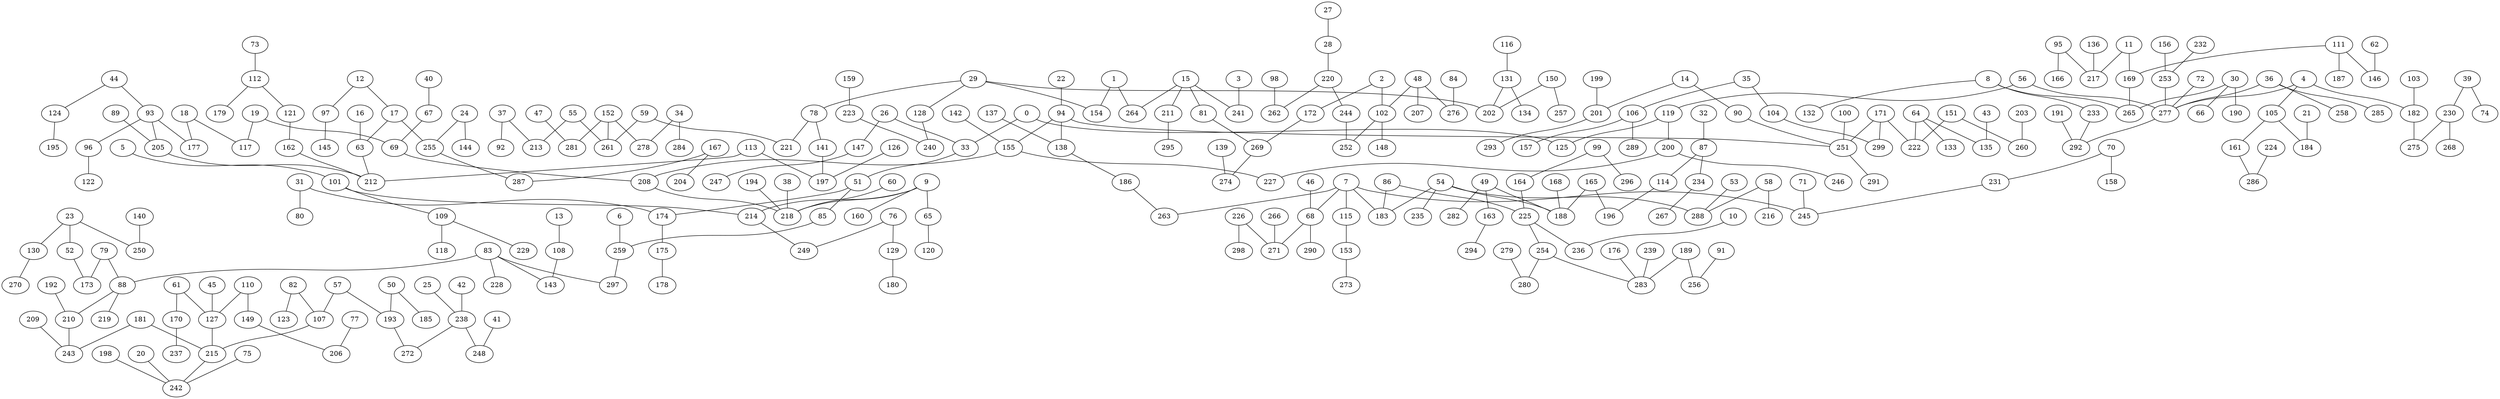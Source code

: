 graph g {0;1;2;3;4;5;6;7;8;9;10;11;12;13;14;15;16;17;18;19;20;21;22;23;24;25;26;27;28;29;30;31;32;33;34;35;36;37;38;39;40;41;42;43;44;45;46;47;48;49;50;51;52;53;54;55;56;57;58;59;60;61;62;63;64;65;66;67;68;69;70;71;72;73;74;75;76;77;78;79;80;81;82;83;84;85;86;87;88;89;90;91;92;93;94;95;96;97;98;99;100;101;102;103;104;105;106;107;108;109;110;111;112;113;114;115;116;117;118;119;120;121;122;123;124;125;126;127;128;129;130;131;132;133;134;135;136;137;138;139;140;141;142;143;144;145;146;147;148;149;150;151;152;153;154;155;156;157;158;159;160;161;162;163;164;165;166;167;168;169;170;171;172;173;174;175;176;177;178;179;180;181;182;183;184;185;186;187;188;189;190;191;192;193;194;195;196;197;198;199;200;201;202;203;204;205;206;207;208;209;210;211;212;213;214;215;216;217;218;219;220;221;222;223;224;225;226;227;228;229;230;231;232;233;234;235;236;237;238;239;240;241;242;243;244;245;246;247;248;249;250;251;252;253;254;255;256;257;258;259;260;261;262;263;264;265;266;267;268;269;270;271;272;273;274;275;276;277;278;279;280;281;282;283;284;285;286;287;288;289;290;291;292;293;294;295;296;297;298;299;0 -- 33;0 -- 125;1 -- 154;1 -- 264;2 -- 102;2 -- 172;3 -- 241;4 -- 105;4 -- 182;4 -- 277;5 -- 101;6 -- 259;7 -- 68;7 -- 115;7 -- 183;7 -- 245;7 -- 263;8 -- 132;8 -- 233;8 -- 265;9 -- 65;9 -- 160;9 -- 214;9 -- 218;10 -- 236;11 -- 169;11 -- 217;12 -- 17;12 -- 97;13 -- 108;14 -- 90;14 -- 201;15 -- 81;15 -- 211;15 -- 241;15 -- 264;16 -- 63;17 -- 63;17 -- 255;18 -- 117;18 -- 177;19 -- 69;19 -- 117;20 -- 242;21 -- 184;22 -- 94;23 -- 52;23 -- 130;23 -- 250;24 -- 144;24 -- 255;25 -- 238;26 -- 33;26 -- 147;27 -- 28;28 -- 220;29 -- 78;29 -- 128;29 -- 154;29 -- 202;30 -- 66;30 -- 190;30 -- 265;31 -- 80;31 -- 174;32 -- 87;33 -- 51;34 -- 278;34 -- 284;35 -- 104;35 -- 106;36 -- 258;36 -- 277;36 -- 285;37 -- 92;37 -- 213;38 -- 218;39 -- 74;39 -- 230;40 -- 67;41 -- 248;42 -- 238;43 -- 135;44 -- 93;44 -- 124;45 -- 127;46 -- 68;47 -- 281;48 -- 102;48 -- 207;48 -- 276;49 -- 163;49 -- 188;49 -- 282;50 -- 185;50 -- 193;51 -- 85;51 -- 174;52 -- 173;53 -- 288;54 -- 183;54 -- 188;54 -- 235;54 -- 288;55 -- 213;55 -- 261;56 -- 119;56 -- 277;57 -- 107;57 -- 193;58 -- 216;58 -- 288;59 -- 221;59 -- 261;60 -- 218;61 -- 127;61 -- 170;62 -- 146;63 -- 212;64 -- 133;64 -- 135;64 -- 222;65 -- 120;67 -- 69;68 -- 271;68 -- 290;69 -- 208;70 -- 158;70 -- 231;71 -- 245;72 -- 277;73 -- 112;75 -- 242;76 -- 129;76 -- 249;77 -- 206;78 -- 141;78 -- 221;79 -- 88;79 -- 173;81 -- 269;82 -- 107;82 -- 123;83 -- 88;83 -- 143;83 -- 228;83 -- 297;84 -- 276;85 -- 259;86 -- 183;86 -- 225;87 -- 114;87 -- 234;88 -- 210;88 -- 219;89 -- 205;90 -- 251;91 -- 256;93 -- 96;93 -- 177;93 -- 205;94 -- 138;94 -- 155;94 -- 251;95 -- 166;95 -- 217;96 -- 122;97 -- 145;98 -- 262;99 -- 164;99 -- 296;100 -- 251;101 -- 109;101 -- 214;102 -- 148;102 -- 252;103 -- 182;104 -- 299;105 -- 161;105 -- 184;106 -- 157;106 -- 289;107 -- 215;108 -- 143;109 -- 118;109 -- 229;110 -- 127;110 -- 149;111 -- 146;111 -- 169;111 -- 187;112 -- 121;112 -- 179;113 -- 197;113 -- 212;114 -- 196;115 -- 153;116 -- 131;119 -- 125;119 -- 200;121 -- 162;124 -- 195;126 -- 197;127 -- 215;128 -- 240;129 -- 180;130 -- 270;131 -- 134;131 -- 202;136 -- 217;137 -- 138;138 -- 186;139 -- 274;140 -- 250;141 -- 197;142 -- 155;147 -- 247;149 -- 206;150 -- 202;150 -- 257;151 -- 222;151 -- 260;152 -- 261;152 -- 278;152 -- 281;153 -- 273;155 -- 208;155 -- 227;156 -- 253;159 -- 223;161 -- 286;162 -- 212;163 -- 294;164 -- 225;165 -- 188;165 -- 196;167 -- 204;167 -- 287;168 -- 188;169 -- 265;170 -- 237;171 -- 222;171 -- 251;171 -- 299;172 -- 269;174 -- 175;175 -- 178;176 -- 283;181 -- 215;181 -- 243;182 -- 275;186 -- 263;189 -- 256;189 -- 283;191 -- 292;192 -- 210;193 -- 272;194 -- 218;198 -- 242;199 -- 201;200 -- 227;200 -- 246;201 -- 293;203 -- 260;205 -- 212;208 -- 218;209 -- 243;210 -- 243;211 -- 295;214 -- 249;215 -- 242;220 -- 244;220 -- 262;223 -- 240;224 -- 286;225 -- 236;225 -- 254;226 -- 271;226 -- 298;230 -- 268;230 -- 275;231 -- 245;232 -- 253;233 -- 292;234 -- 267;238 -- 248;238 -- 272;239 -- 283;244 -- 252;251 -- 291;253 -- 277;254 -- 280;254 -- 283;255 -- 287;259 -- 297;266 -- 271;269 -- 274;277 -- 292;279 -- 280;}